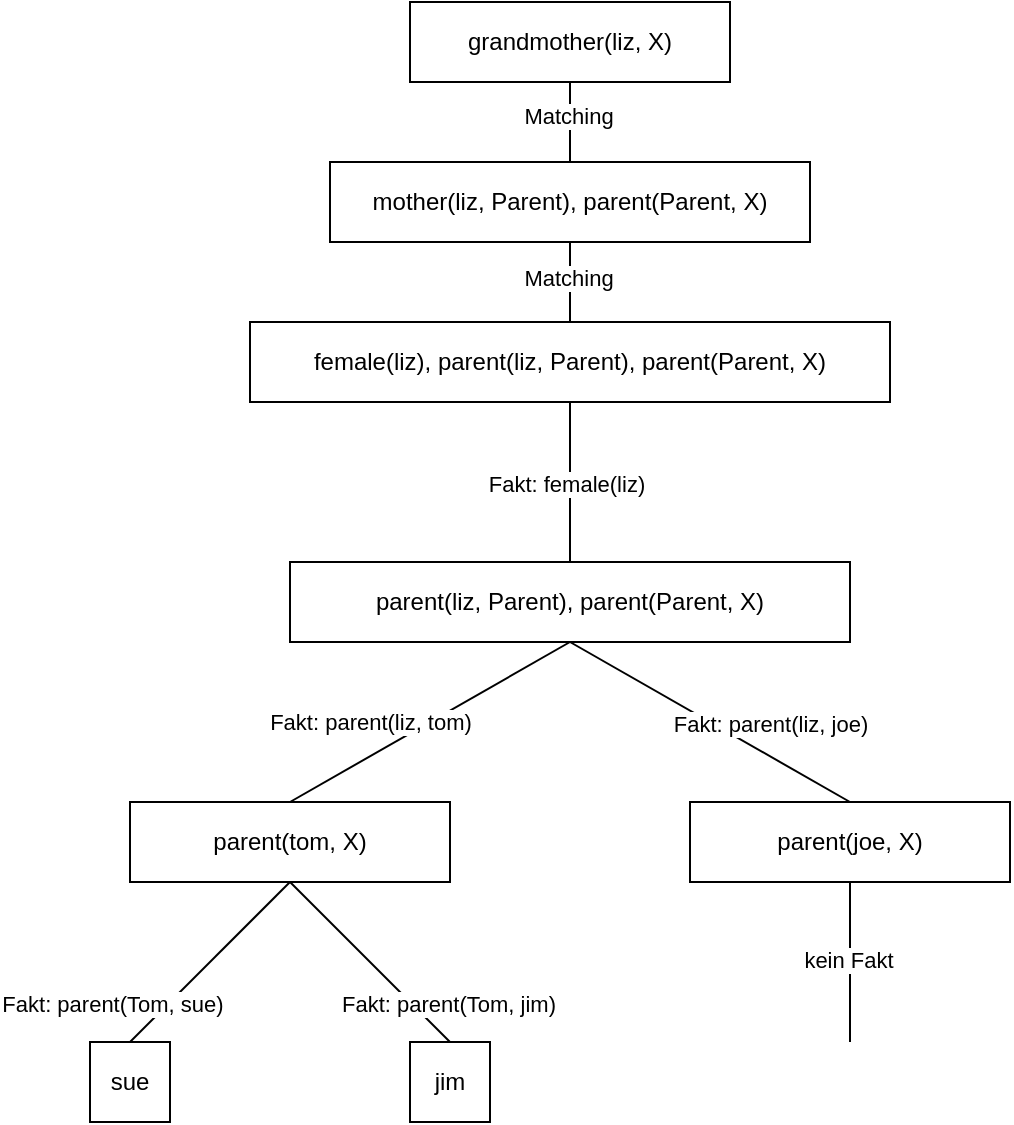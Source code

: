 <mxfile version="26.1.0">
  <diagram name="Seite-1" id="6T4-jLHVH_OgLr8nZegY">
    <mxGraphModel dx="1434" dy="708" grid="1" gridSize="10" guides="1" tooltips="1" connect="1" arrows="1" fold="1" page="1" pageScale="1" pageWidth="1169" pageHeight="827" math="0" shadow="0">
      <root>
        <mxCell id="0" />
        <mxCell id="1" parent="0" />
        <mxCell id="ThUoJut0s9S_-b9OCWVu-1" value="grandmother(liz, X)" style="rounded=0;whiteSpace=wrap;html=1;" vertex="1" parent="1">
          <mxGeometry x="300" y="80" width="160" height="40" as="geometry" />
        </mxCell>
        <mxCell id="ThUoJut0s9S_-b9OCWVu-2" value="mother(liz, Parent), parent(Parent, X)" style="rounded=0;whiteSpace=wrap;html=1;" vertex="1" parent="1">
          <mxGeometry x="260" y="160" width="240" height="40" as="geometry" />
        </mxCell>
        <mxCell id="ThUoJut0s9S_-b9OCWVu-4" value="female(liz), parent(liz, Parent), parent(Parent, X)" style="rounded=0;whiteSpace=wrap;html=1;" vertex="1" parent="1">
          <mxGeometry x="220" y="240" width="320" height="40" as="geometry" />
        </mxCell>
        <mxCell id="ThUoJut0s9S_-b9OCWVu-5" value="parent(liz, Parent), parent(Parent, X)" style="rounded=0;whiteSpace=wrap;html=1;" vertex="1" parent="1">
          <mxGeometry x="240" y="360" width="280" height="40" as="geometry" />
        </mxCell>
        <mxCell id="ThUoJut0s9S_-b9OCWVu-9" value="" style="endArrow=none;html=1;rounded=0;entryX=0.5;entryY=1;entryDx=0;entryDy=0;exitX=0.5;exitY=0;exitDx=0;exitDy=0;" edge="1" parent="1" source="ThUoJut0s9S_-b9OCWVu-2" target="ThUoJut0s9S_-b9OCWVu-1">
          <mxGeometry width="50" height="50" relative="1" as="geometry">
            <mxPoint x="770" y="210" as="sourcePoint" />
            <mxPoint x="820" y="160" as="targetPoint" />
          </mxGeometry>
        </mxCell>
        <mxCell id="ThUoJut0s9S_-b9OCWVu-10" value="Matching" style="edgeLabel;html=1;align=center;verticalAlign=middle;resizable=0;points=[];" vertex="1" connectable="0" parent="ThUoJut0s9S_-b9OCWVu-9">
          <mxGeometry x="0.15" y="1" relative="1" as="geometry">
            <mxPoint as="offset" />
          </mxGeometry>
        </mxCell>
        <mxCell id="ThUoJut0s9S_-b9OCWVu-11" value="" style="endArrow=none;html=1;rounded=0;entryX=0.5;entryY=1;entryDx=0;entryDy=0;exitX=0.5;exitY=0;exitDx=0;exitDy=0;" edge="1" parent="1" source="ThUoJut0s9S_-b9OCWVu-4" target="ThUoJut0s9S_-b9OCWVu-2">
          <mxGeometry width="50" height="50" relative="1" as="geometry">
            <mxPoint x="580" y="490" as="sourcePoint" />
            <mxPoint x="630" y="440" as="targetPoint" />
          </mxGeometry>
        </mxCell>
        <mxCell id="ThUoJut0s9S_-b9OCWVu-12" value="Matching" style="edgeLabel;html=1;align=center;verticalAlign=middle;resizable=0;points=[];" vertex="1" connectable="0" parent="ThUoJut0s9S_-b9OCWVu-11">
          <mxGeometry x="0.1" y="1" relative="1" as="geometry">
            <mxPoint as="offset" />
          </mxGeometry>
        </mxCell>
        <mxCell id="ThUoJut0s9S_-b9OCWVu-13" value="" style="endArrow=none;html=1;rounded=0;entryX=0.5;entryY=1;entryDx=0;entryDy=0;exitX=0.5;exitY=0;exitDx=0;exitDy=0;" edge="1" parent="1" source="ThUoJut0s9S_-b9OCWVu-5" target="ThUoJut0s9S_-b9OCWVu-4">
          <mxGeometry width="50" height="50" relative="1" as="geometry">
            <mxPoint x="560" y="510" as="sourcePoint" />
            <mxPoint x="610" y="460" as="targetPoint" />
          </mxGeometry>
        </mxCell>
        <mxCell id="ThUoJut0s9S_-b9OCWVu-14" value="Fakt: female(liz)" style="edgeLabel;html=1;align=center;verticalAlign=middle;resizable=0;points=[];" vertex="1" connectable="0" parent="ThUoJut0s9S_-b9OCWVu-13">
          <mxGeometry x="-0.056" y="2" relative="1" as="geometry">
            <mxPoint y="-1" as="offset" />
          </mxGeometry>
        </mxCell>
        <mxCell id="ThUoJut0s9S_-b9OCWVu-16" value="" style="endArrow=none;html=1;rounded=0;entryX=0.5;entryY=1;entryDx=0;entryDy=0;exitX=0.5;exitY=0;exitDx=0;exitDy=0;" edge="1" parent="1" source="ThUoJut0s9S_-b9OCWVu-17" target="ThUoJut0s9S_-b9OCWVu-5">
          <mxGeometry width="50" height="50" relative="1" as="geometry">
            <mxPoint x="700" y="450" as="sourcePoint" />
            <mxPoint x="610" y="550" as="targetPoint" />
          </mxGeometry>
        </mxCell>
        <mxCell id="ThUoJut0s9S_-b9OCWVu-19" value="Fakt: parent(liz, tom)" style="edgeLabel;html=1;align=center;verticalAlign=middle;resizable=0;points=[];" vertex="1" connectable="0" parent="ThUoJut0s9S_-b9OCWVu-16">
          <mxGeometry x="0.079" y="-3" relative="1" as="geometry">
            <mxPoint x="-37" as="offset" />
          </mxGeometry>
        </mxCell>
        <mxCell id="ThUoJut0s9S_-b9OCWVu-17" value="parent(tom, X)" style="rounded=0;whiteSpace=wrap;html=1;" vertex="1" parent="1">
          <mxGeometry x="160" y="480" width="160" height="40" as="geometry" />
        </mxCell>
        <mxCell id="ThUoJut0s9S_-b9OCWVu-18" value="parent(joe, X)" style="rounded=0;whiteSpace=wrap;html=1;" vertex="1" parent="1">
          <mxGeometry x="440" y="480" width="160" height="40" as="geometry" />
        </mxCell>
        <mxCell id="ThUoJut0s9S_-b9OCWVu-20" value="" style="endArrow=none;html=1;rounded=0;exitX=0.5;exitY=1;exitDx=0;exitDy=0;entryX=0.5;entryY=0;entryDx=0;entryDy=0;" edge="1" parent="1" source="ThUoJut0s9S_-b9OCWVu-5" target="ThUoJut0s9S_-b9OCWVu-18">
          <mxGeometry width="50" height="50" relative="1" as="geometry">
            <mxPoint x="860" y="420" as="sourcePoint" />
            <mxPoint x="910" y="370" as="targetPoint" />
          </mxGeometry>
        </mxCell>
        <mxCell id="ThUoJut0s9S_-b9OCWVu-21" value="Fakt: parent(liz, joe)" style="edgeLabel;html=1;align=center;verticalAlign=middle;resizable=0;points=[];" vertex="1" connectable="0" parent="ThUoJut0s9S_-b9OCWVu-20">
          <mxGeometry x="0.04" y="2" relative="1" as="geometry">
            <mxPoint x="26" y="1" as="offset" />
          </mxGeometry>
        </mxCell>
        <mxCell id="ThUoJut0s9S_-b9OCWVu-23" value="" style="endArrow=none;html=1;rounded=0;entryX=0.5;entryY=1;entryDx=0;entryDy=0;exitX=0.5;exitY=0;exitDx=0;exitDy=0;" edge="1" parent="1" source="ThUoJut0s9S_-b9OCWVu-27" target="ThUoJut0s9S_-b9OCWVu-17">
          <mxGeometry width="50" height="50" relative="1" as="geometry">
            <mxPoint x="210" y="560" as="sourcePoint" />
            <mxPoint x="400" y="620" as="targetPoint" />
          </mxGeometry>
        </mxCell>
        <mxCell id="ThUoJut0s9S_-b9OCWVu-24" value="Fakt: parent(Tom, sue)" style="edgeLabel;html=1;align=center;verticalAlign=middle;resizable=0;points=[];" vertex="1" connectable="0" parent="ThUoJut0s9S_-b9OCWVu-23">
          <mxGeometry x="-0.061" relative="1" as="geometry">
            <mxPoint x="-47" y="18" as="offset" />
          </mxGeometry>
        </mxCell>
        <mxCell id="ThUoJut0s9S_-b9OCWVu-25" value="" style="endArrow=none;html=1;rounded=0;entryX=0.5;entryY=1;entryDx=0;entryDy=0;exitX=0.5;exitY=0;exitDx=0;exitDy=0;" edge="1" parent="1" source="ThUoJut0s9S_-b9OCWVu-28" target="ThUoJut0s9S_-b9OCWVu-17">
          <mxGeometry width="50" height="50" relative="1" as="geometry">
            <mxPoint x="370" y="560" as="sourcePoint" />
            <mxPoint x="420" y="560" as="targetPoint" />
          </mxGeometry>
        </mxCell>
        <mxCell id="ThUoJut0s9S_-b9OCWVu-26" value="Fakt: parent(Tom, jim)" style="edgeLabel;html=1;align=center;verticalAlign=middle;resizable=0;points=[];" vertex="1" connectable="0" parent="ThUoJut0s9S_-b9OCWVu-25">
          <mxGeometry x="-0.022" y="-2" relative="1" as="geometry">
            <mxPoint x="37" y="21" as="offset" />
          </mxGeometry>
        </mxCell>
        <mxCell id="ThUoJut0s9S_-b9OCWVu-27" value="sue" style="rounded=0;whiteSpace=wrap;html=1;" vertex="1" parent="1">
          <mxGeometry x="140" y="600" width="40" height="40" as="geometry" />
        </mxCell>
        <mxCell id="ThUoJut0s9S_-b9OCWVu-28" value="jim" style="rounded=0;whiteSpace=wrap;html=1;" vertex="1" parent="1">
          <mxGeometry x="300" y="600" width="40" height="40" as="geometry" />
        </mxCell>
        <mxCell id="ThUoJut0s9S_-b9OCWVu-29" value="" style="endArrow=none;html=1;rounded=0;" edge="1" parent="1">
          <mxGeometry width="50" height="50" relative="1" as="geometry">
            <mxPoint x="520" y="600" as="sourcePoint" />
            <mxPoint x="520" y="520" as="targetPoint" />
          </mxGeometry>
        </mxCell>
        <mxCell id="ThUoJut0s9S_-b9OCWVu-30" value="kein Fakt" style="edgeLabel;html=1;align=center;verticalAlign=middle;resizable=0;points=[];" vertex="1" connectable="0" parent="ThUoJut0s9S_-b9OCWVu-29">
          <mxGeometry x="0.025" y="1" relative="1" as="geometry">
            <mxPoint as="offset" />
          </mxGeometry>
        </mxCell>
      </root>
    </mxGraphModel>
  </diagram>
</mxfile>
